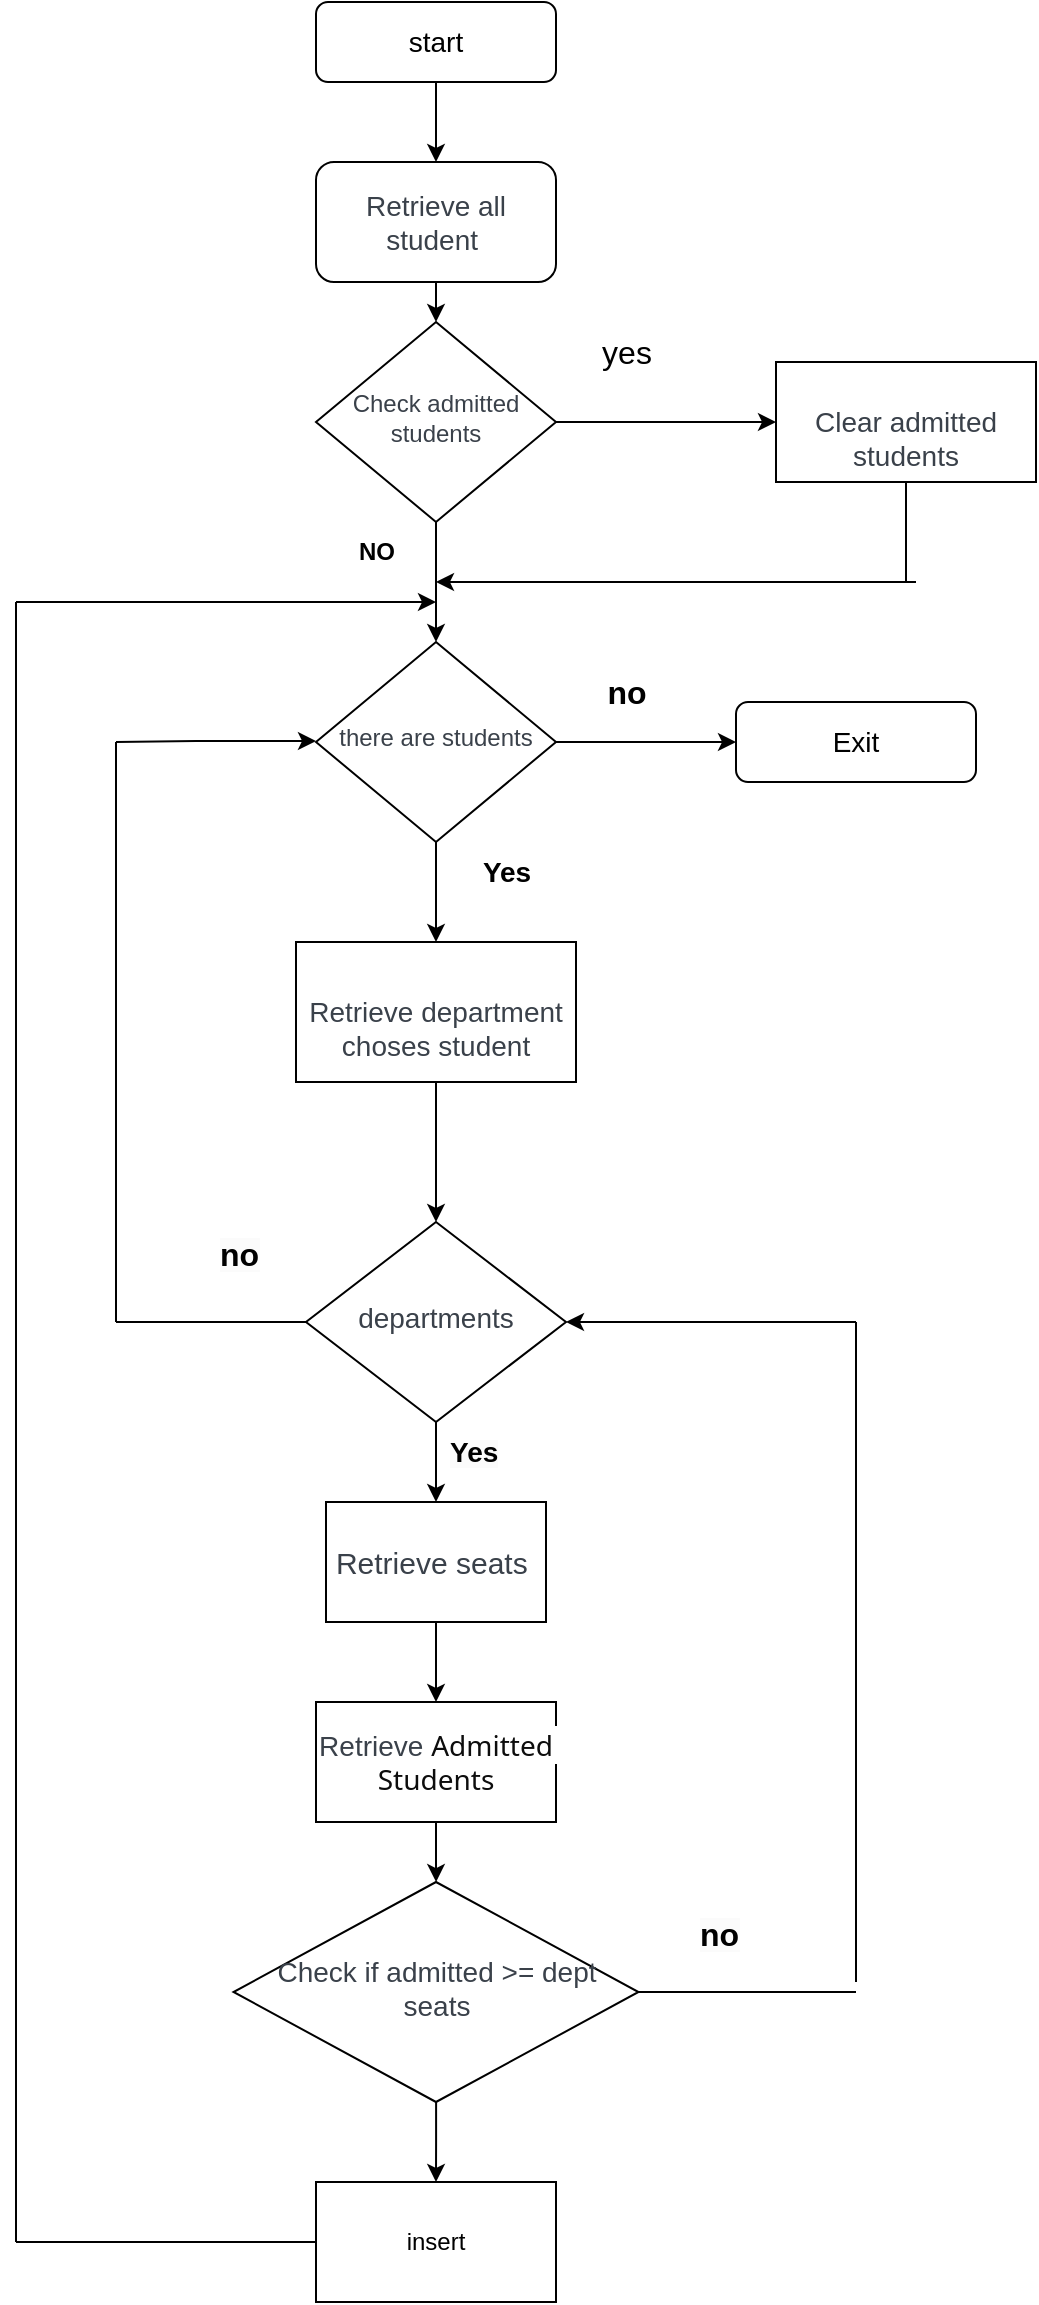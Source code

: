 <mxfile version="24.3.1" type="github">
  <diagram id="C5RBs43oDa-KdzZeNtuy" name="Page-1">
    <mxGraphModel dx="1050" dy="565" grid="1" gridSize="10" guides="1" tooltips="1" connect="1" arrows="1" fold="1" page="1" pageScale="1" pageWidth="827" pageHeight="1169" math="0" shadow="0">
      <root>
        <mxCell id="WIyWlLk6GJQsqaUBKTNV-0" />
        <mxCell id="WIyWlLk6GJQsqaUBKTNV-1" parent="WIyWlLk6GJQsqaUBKTNV-0" />
        <mxCell id="Pb0_odCe1Oxpf_yJffRR-13" style="edgeStyle=orthogonalEdgeStyle;rounded=0;orthogonalLoop=1;jettySize=auto;html=1;entryX=0.5;entryY=0;entryDx=0;entryDy=0;" edge="1" parent="WIyWlLk6GJQsqaUBKTNV-1" source="WIyWlLk6GJQsqaUBKTNV-3" target="Pb0_odCe1Oxpf_yJffRR-3">
          <mxGeometry relative="1" as="geometry" />
        </mxCell>
        <mxCell id="WIyWlLk6GJQsqaUBKTNV-3" value="&lt;font style=&quot;font-size: 14px;&quot;&gt;start&lt;/font&gt;" style="rounded=1;whiteSpace=wrap;html=1;fontSize=12;glass=0;strokeWidth=1;shadow=0;" parent="WIyWlLk6GJQsqaUBKTNV-1" vertex="1">
          <mxGeometry x="180" y="10" width="120" height="40" as="geometry" />
        </mxCell>
        <mxCell id="Pb0_odCe1Oxpf_yJffRR-63" value="" style="edgeStyle=orthogonalEdgeStyle;rounded=0;orthogonalLoop=1;jettySize=auto;html=1;" edge="1" parent="WIyWlLk6GJQsqaUBKTNV-1" source="WIyWlLk6GJQsqaUBKTNV-10" target="Pb0_odCe1Oxpf_yJffRR-14">
          <mxGeometry relative="1" as="geometry" />
        </mxCell>
        <mxCell id="Pb0_odCe1Oxpf_yJffRR-64" value="" style="edgeStyle=orthogonalEdgeStyle;rounded=0;orthogonalLoop=1;jettySize=auto;html=1;" edge="1" parent="WIyWlLk6GJQsqaUBKTNV-1" source="WIyWlLk6GJQsqaUBKTNV-10" target="Pb0_odCe1Oxpf_yJffRR-18">
          <mxGeometry relative="1" as="geometry" />
        </mxCell>
        <mxCell id="WIyWlLk6GJQsqaUBKTNV-10" value="&lt;span data-lucid-content=&quot;{&amp;quot;t&amp;quot;:&amp;quot;Check admitted students&amp;quot;,&amp;quot;m&amp;quot;:[{&amp;quot;s&amp;quot;:0,&amp;quot;n&amp;quot;:&amp;quot;c&amp;quot;,&amp;quot;v&amp;quot;:&amp;quot;#3a414aff&amp;quot;,&amp;quot;e&amp;quot;:23}]}&quot; data-lucid-type=&quot;application/vnd.lucid.text&quot;&gt;&lt;span style=&quot;color:#3a414a;&quot;&gt;Check admitted students&lt;/span&gt;&lt;/span&gt;" style="rhombus;whiteSpace=wrap;html=1;shadow=0;fontFamily=Helvetica;fontSize=12;align=center;strokeWidth=1;spacing=6;spacingTop=-4;" parent="WIyWlLk6GJQsqaUBKTNV-1" vertex="1">
          <mxGeometry x="180" y="170" width="120" height="100" as="geometry" />
        </mxCell>
        <mxCell id="Pb0_odCe1Oxpf_yJffRR-12" style="edgeStyle=orthogonalEdgeStyle;rounded=0;orthogonalLoop=1;jettySize=auto;html=1;exitX=0.5;exitY=1;exitDx=0;exitDy=0;entryX=0.5;entryY=0;entryDx=0;entryDy=0;" edge="1" parent="WIyWlLk6GJQsqaUBKTNV-1" source="Pb0_odCe1Oxpf_yJffRR-3" target="WIyWlLk6GJQsqaUBKTNV-10">
          <mxGeometry relative="1" as="geometry" />
        </mxCell>
        <UserObject label="&lt;font style=&quot;font-size: 14px;&quot;&gt;&lt;br&gt;&lt;span style=&quot;&quot; data-lucid-content=&quot;{&amp;quot;t&amp;quot;:&amp;quot;Retrieve all student data&amp;quot;,&amp;quot;m&amp;quot;:[{&amp;quot;s&amp;quot;:0,&amp;quot;n&amp;quot;:&amp;quot;c&amp;quot;,&amp;quot;v&amp;quot;:&amp;quot;#3a414aff&amp;quot;,&amp;quot;e&amp;quot;:25}]}&quot; data-lucid-type=&quot;application/vnd.lucid.text&quot;&gt;&lt;span style=&quot;color:#3a414a;&quot;&gt;Retrieve all student&amp;nbsp;&lt;/span&gt;&lt;/span&gt;&lt;/font&gt;&lt;div style=&quot;font-size: 14px;&quot;&gt;&lt;br&gt;&lt;/div&gt;" link="&#xa;&lt;span data-lucid-content=&quot;{&amp;quot;t&amp;quot;:&amp;quot;Retrieve all student data&amp;quot;,&amp;quot;m&amp;quot;:[{&amp;quot;s&amp;quot;:0,&amp;quot;n&amp;quot;:&amp;quot;c&amp;quot;,&amp;quot;v&amp;quot;:&amp;quot;#3a414aff&amp;quot;,&amp;quot;e&amp;quot;:25}]}&quot; data-lucid-type=&quot;application/vnd.lucid.text&quot;&gt;&lt;span style=&quot;color:#3a414a;&quot;&gt;Retrieve all student data&lt;/span&gt;&lt;/span&gt;&#xa;&#xa;" id="Pb0_odCe1Oxpf_yJffRR-3">
          <mxCell style="rounded=1;whiteSpace=wrap;html=1;" vertex="1" parent="WIyWlLk6GJQsqaUBKTNV-1">
            <mxGeometry x="180" y="90" width="120" height="60" as="geometry" />
          </mxCell>
        </UserObject>
        <UserObject label="&lt;font style=&quot;font-size: 14px;&quot;&gt;&lt;br&gt;&lt;span data-lucid-content=&quot;{&amp;quot;t&amp;quot;:&amp;quot;Clear admitted students&amp;quot;,&amp;quot;m&amp;quot;:[{&amp;quot;s&amp;quot;:0,&amp;quot;n&amp;quot;:&amp;quot;c&amp;quot;,&amp;quot;v&amp;quot;:&amp;quot;#3a414aff&amp;quot;,&amp;quot;e&amp;quot;:23}]}&quot; data-lucid-type=&quot;application/vnd.lucid.text&quot;&gt;&lt;span style=&quot;color:#3a414a;&quot;&gt;Clear admitted students&lt;/span&gt;&lt;/span&gt;&lt;br&gt;&lt;/font&gt;" link="&#xa;&lt;span data-lucid-content=&quot;{&amp;quot;t&amp;quot;:&amp;quot;Clear admitted students&amp;quot;,&amp;quot;m&amp;quot;:[{&amp;quot;s&amp;quot;:0,&amp;quot;n&amp;quot;:&amp;quot;c&amp;quot;,&amp;quot;v&amp;quot;:&amp;quot;#3a414aff&amp;quot;,&amp;quot;e&amp;quot;:23}]}&quot; data-lucid-type=&quot;application/vnd.lucid.text&quot;&gt;&lt;span style=&quot;color:#3a414a;&quot;&gt;Clear admitted students&lt;/span&gt;&lt;/span&gt;&#xa;&#xa;" id="Pb0_odCe1Oxpf_yJffRR-14">
          <mxCell style="rounded=0;whiteSpace=wrap;html=1;" vertex="1" parent="WIyWlLk6GJQsqaUBKTNV-1">
            <mxGeometry x="410" y="190" width="130" height="60" as="geometry" />
          </mxCell>
        </UserObject>
        <mxCell id="Pb0_odCe1Oxpf_yJffRR-16" value="&lt;font style=&quot;font-size: 16px;&quot;&gt;yes&lt;/font&gt;" style="text;html=1;align=center;verticalAlign=middle;resizable=0;points=[];autosize=1;strokeColor=none;fillColor=none;strokeWidth=10;" vertex="1" parent="WIyWlLk6GJQsqaUBKTNV-1">
          <mxGeometry x="310" y="170" width="50" height="30" as="geometry" />
        </mxCell>
        <mxCell id="Pb0_odCe1Oxpf_yJffRR-17" value="&lt;b&gt;NO&lt;/b&gt;" style="text;html=1;align=center;verticalAlign=middle;resizable=0;points=[];autosize=1;strokeColor=none;fillColor=none;" vertex="1" parent="WIyWlLk6GJQsqaUBKTNV-1">
          <mxGeometry x="190" y="270" width="40" height="30" as="geometry" />
        </mxCell>
        <mxCell id="Pb0_odCe1Oxpf_yJffRR-67" value="" style="edgeStyle=orthogonalEdgeStyle;rounded=0;orthogonalLoop=1;jettySize=auto;html=1;" edge="1" parent="WIyWlLk6GJQsqaUBKTNV-1" source="Pb0_odCe1Oxpf_yJffRR-18" target="Pb0_odCe1Oxpf_yJffRR-27">
          <mxGeometry relative="1" as="geometry" />
        </mxCell>
        <mxCell id="Pb0_odCe1Oxpf_yJffRR-91" value="" style="edgeStyle=orthogonalEdgeStyle;rounded=0;orthogonalLoop=1;jettySize=auto;html=1;" edge="1" parent="WIyWlLk6GJQsqaUBKTNV-1" source="Pb0_odCe1Oxpf_yJffRR-18" target="Pb0_odCe1Oxpf_yJffRR-88">
          <mxGeometry relative="1" as="geometry" />
        </mxCell>
        <mxCell id="Pb0_odCe1Oxpf_yJffRR-18" value="&lt;div style=&quot;text-align: left;&quot;&gt;&lt;font style=&quot;font-size: 12px;&quot; color=&quot;#3a414a&quot;&gt;there are students&lt;/font&gt;&lt;/div&gt;" style="rhombus;whiteSpace=wrap;html=1;shadow=0;fontFamily=Helvetica;fontSize=12;align=center;strokeWidth=1;spacing=6;spacingTop=-4;" vertex="1" parent="WIyWlLk6GJQsqaUBKTNV-1">
          <mxGeometry x="180" y="330" width="120" height="100" as="geometry" />
        </mxCell>
        <mxCell id="Pb0_odCe1Oxpf_yJffRR-33" value="" style="edgeStyle=orthogonalEdgeStyle;rounded=0;orthogonalLoop=1;jettySize=auto;html=1;" edge="1" parent="WIyWlLk6GJQsqaUBKTNV-1" source="Pb0_odCe1Oxpf_yJffRR-27" target="Pb0_odCe1Oxpf_yJffRR-32">
          <mxGeometry relative="1" as="geometry" />
        </mxCell>
        <mxCell id="Pb0_odCe1Oxpf_yJffRR-94" style="edgeStyle=orthogonalEdgeStyle;rounded=0;orthogonalLoop=1;jettySize=auto;html=1;exitX=0;exitY=0;exitDx=0;exitDy=0;" edge="1" parent="WIyWlLk6GJQsqaUBKTNV-1" source="Pb0_odCe1Oxpf_yJffRR-27">
          <mxGeometry relative="1" as="geometry">
            <mxPoint x="170" y="480" as="targetPoint" />
          </mxGeometry>
        </mxCell>
        <mxCell id="Pb0_odCe1Oxpf_yJffRR-27" value="&lt;font style=&quot;font-size: 14px;&quot;&gt;&lt;br&gt;&lt;span data-lucid-content=&quot;{&amp;quot;t&amp;quot;:&amp;quot;Retrieve all student data&amp;quot;,&amp;quot;m&amp;quot;:[{&amp;quot;s&amp;quot;:0,&amp;quot;n&amp;quot;:&amp;quot;c&amp;quot;,&amp;quot;v&amp;quot;:&amp;quot;#3a414aff&amp;quot;,&amp;quot;e&amp;quot;:25}]}&quot; data-lucid-type=&quot;application/vnd.lucid.text&quot;&gt;&lt;span style=&quot;color: rgb(58, 65, 74);&quot;&gt;Retrieve department choses student&lt;/span&gt;&lt;/span&gt;&lt;/font&gt;" style="rounded=0;whiteSpace=wrap;html=1;" vertex="1" parent="WIyWlLk6GJQsqaUBKTNV-1">
          <mxGeometry x="170" y="480" width="140" height="70" as="geometry" />
        </mxCell>
        <mxCell id="Pb0_odCe1Oxpf_yJffRR-29" value="&lt;font style=&quot;font-size: 16px;&quot;&gt;&lt;b&gt;no&lt;/b&gt;&lt;/font&gt;" style="text;html=1;align=center;verticalAlign=middle;resizable=0;points=[];autosize=1;strokeColor=none;fillColor=none;" vertex="1" parent="WIyWlLk6GJQsqaUBKTNV-1">
          <mxGeometry x="315" y="340" width="40" height="30" as="geometry" />
        </mxCell>
        <mxCell id="Pb0_odCe1Oxpf_yJffRR-30" value="&lt;b&gt;&lt;font style=&quot;font-size: 14px;&quot;&gt;Yes&lt;/font&gt;&lt;/b&gt;" style="text;html=1;align=center;verticalAlign=middle;resizable=0;points=[];autosize=1;strokeColor=none;fillColor=none;" vertex="1" parent="WIyWlLk6GJQsqaUBKTNV-1">
          <mxGeometry x="250" y="430" width="50" height="30" as="geometry" />
        </mxCell>
        <mxCell id="Pb0_odCe1Oxpf_yJffRR-55" value="" style="edgeStyle=orthogonalEdgeStyle;rounded=0;orthogonalLoop=1;jettySize=auto;html=1;" edge="1" parent="WIyWlLk6GJQsqaUBKTNV-1" source="Pb0_odCe1Oxpf_yJffRR-32" target="Pb0_odCe1Oxpf_yJffRR-53">
          <mxGeometry relative="1" as="geometry" />
        </mxCell>
        <mxCell id="Pb0_odCe1Oxpf_yJffRR-32" value="&lt;div style=&quot;text-align: left;&quot;&gt;&lt;font style=&quot;font-size: 14px;&quot; color=&quot;#3a414a&quot;&gt;departments&lt;/font&gt;&lt;/div&gt;" style="rhombus;whiteSpace=wrap;html=1;shadow=0;fontFamily=Helvetica;fontSize=12;align=center;strokeWidth=1;spacing=6;spacingTop=-4;" vertex="1" parent="WIyWlLk6GJQsqaUBKTNV-1">
          <mxGeometry x="175" y="620" width="130" height="100" as="geometry" />
        </mxCell>
        <mxCell id="Pb0_odCe1Oxpf_yJffRR-47" value="" style="endArrow=none;html=1;rounded=0;exitX=0;exitY=0.5;exitDx=0;exitDy=0;" edge="1" parent="WIyWlLk6GJQsqaUBKTNV-1" source="Pb0_odCe1Oxpf_yJffRR-32">
          <mxGeometry width="50" height="50" relative="1" as="geometry">
            <mxPoint x="470" y="690" as="sourcePoint" />
            <mxPoint x="80" y="670" as="targetPoint" />
            <Array as="points" />
          </mxGeometry>
        </mxCell>
        <mxCell id="Pb0_odCe1Oxpf_yJffRR-48" value="" style="endArrow=none;html=1;rounded=0;" edge="1" parent="WIyWlLk6GJQsqaUBKTNV-1">
          <mxGeometry width="50" height="50" relative="1" as="geometry">
            <mxPoint x="80" y="670" as="sourcePoint" />
            <mxPoint x="80" y="380" as="targetPoint" />
          </mxGeometry>
        </mxCell>
        <mxCell id="Pb0_odCe1Oxpf_yJffRR-49" value="" style="endArrow=classic;html=1;rounded=0;" edge="1" parent="WIyWlLk6GJQsqaUBKTNV-1">
          <mxGeometry width="50" height="50" relative="1" as="geometry">
            <mxPoint x="80" y="380" as="sourcePoint" />
            <mxPoint x="180" y="379.5" as="targetPoint" />
            <Array as="points">
              <mxPoint x="120" y="379.5" />
            </Array>
          </mxGeometry>
        </mxCell>
        <mxCell id="Pb0_odCe1Oxpf_yJffRR-50" value="&lt;b style=&quot;forced-color-adjust: none; color: rgb(0, 0, 0); font-family: Helvetica; font-size: 16px; font-style: normal; font-variant-ligatures: normal; font-variant-caps: normal; letter-spacing: normal; orphans: 2; text-align: center; text-indent: 0px; text-transform: none; widows: 2; word-spacing: 0px; -webkit-text-stroke-width: 0px; white-space: nowrap; background-color: rgb(251, 251, 251); text-decoration-thickness: initial; text-decoration-style: initial; text-decoration-color: initial;&quot;&gt;no&lt;/b&gt;" style="text;whiteSpace=wrap;html=1;" vertex="1" parent="WIyWlLk6GJQsqaUBKTNV-1">
          <mxGeometry x="130" y="620" width="30" height="40" as="geometry" />
        </mxCell>
        <mxCell id="Pb0_odCe1Oxpf_yJffRR-61" value="" style="edgeStyle=orthogonalEdgeStyle;rounded=0;orthogonalLoop=1;jettySize=auto;html=1;" edge="1" parent="WIyWlLk6GJQsqaUBKTNV-1" source="Pb0_odCe1Oxpf_yJffRR-53" target="Pb0_odCe1Oxpf_yJffRR-60">
          <mxGeometry relative="1" as="geometry" />
        </mxCell>
        <mxCell id="Pb0_odCe1Oxpf_yJffRR-53" value="&lt;font style=&quot;font-size: 15px;&quot;&gt;&lt;br&gt;&lt;span data-lucid-content=&quot;{&amp;quot;t&amp;quot;:&amp;quot;Retrieve all student data&amp;quot;,&amp;quot;m&amp;quot;:[{&amp;quot;s&amp;quot;:0,&amp;quot;n&amp;quot;:&amp;quot;c&amp;quot;,&amp;quot;v&amp;quot;:&amp;quot;#3a414aff&amp;quot;,&amp;quot;e&amp;quot;:25}]}&quot; data-lucid-type=&quot;application/vnd.lucid.text&quot;&gt;&lt;span style=&quot;color: rgb(58, 65, 74);&quot;&gt;Retrieve &lt;font style=&quot;font-size: 15px;&quot;&gt;seats&amp;nbsp;&lt;/font&gt;&lt;/span&gt;&lt;/span&gt;&lt;/font&gt;&lt;div style=&quot;font-size: 15px;&quot;&gt;&lt;span data-lucid-content=&quot;{&amp;quot;t&amp;quot;:&amp;quot;Retrieve all student data&amp;quot;,&amp;quot;m&amp;quot;:[{&amp;quot;s&amp;quot;:0,&amp;quot;n&amp;quot;:&amp;quot;c&amp;quot;,&amp;quot;v&amp;quot;:&amp;quot;#3a414aff&amp;quot;,&amp;quot;e&amp;quot;:25}]}&quot; data-lucid-type=&quot;application/vnd.lucid.text&quot;&gt;&lt;span style=&quot;color: rgb(58, 65, 74);&quot;&gt;&lt;br&gt;&lt;/span&gt;&lt;/span&gt;&lt;/div&gt;" style="rounded=0;whiteSpace=wrap;html=1;" vertex="1" parent="WIyWlLk6GJQsqaUBKTNV-1">
          <mxGeometry x="185" y="760" width="110" height="60" as="geometry" />
        </mxCell>
        <mxCell id="Pb0_odCe1Oxpf_yJffRR-56" value="&lt;b style=&quot;forced-color-adjust: none; color: rgb(0, 0, 0); font-family: Helvetica; font-size: 12px; font-style: normal; font-variant-ligatures: normal; font-variant-caps: normal; letter-spacing: normal; orphans: 2; text-align: center; text-indent: 0px; text-transform: none; widows: 2; word-spacing: 0px; -webkit-text-stroke-width: 0px; white-space: nowrap; background-color: rgb(251, 251, 251); text-decoration-thickness: initial; text-decoration-style: initial; text-decoration-color: initial;&quot;&gt;&lt;font style=&quot;forced-color-adjust: none; font-size: 14px;&quot;&gt;Yes&lt;/font&gt;&lt;/b&gt;" style="text;whiteSpace=wrap;html=1;" vertex="1" parent="WIyWlLk6GJQsqaUBKTNV-1">
          <mxGeometry x="245" y="720" width="60" height="40" as="geometry" />
        </mxCell>
        <mxCell id="Pb0_odCe1Oxpf_yJffRR-70" value="" style="edgeStyle=orthogonalEdgeStyle;rounded=0;orthogonalLoop=1;jettySize=auto;html=1;" edge="1" parent="WIyWlLk6GJQsqaUBKTNV-1" source="Pb0_odCe1Oxpf_yJffRR-60" target="Pb0_odCe1Oxpf_yJffRR-69">
          <mxGeometry relative="1" as="geometry" />
        </mxCell>
        <mxCell id="Pb0_odCe1Oxpf_yJffRR-60" value="&lt;font style=&quot;font-size: 14px;&quot;&gt;&lt;font style=&quot;font-size: 14px;&quot;&gt;&lt;br&gt;&lt;span style=&quot;&quot; data-lucid-content=&quot;{&amp;quot;t&amp;quot;:&amp;quot;Retrieve all student data&amp;quot;,&amp;quot;m&amp;quot;:[{&amp;quot;s&amp;quot;:0,&amp;quot;n&amp;quot;:&amp;quot;c&amp;quot;,&amp;quot;v&amp;quot;:&amp;quot;#3a414aff&amp;quot;,&amp;quot;e&amp;quot;:25}]}&quot; data-lucid-type=&quot;application/vnd.lucid.text&quot;&gt;&lt;span style=&quot;color: rgb(58, 65, 74);&quot;&gt;&lt;font style=&quot;font-size: 14px;&quot;&gt;Retrieve&amp;nbsp;&lt;/font&gt;&lt;/span&gt;&lt;/span&gt;&lt;/font&gt;&lt;span style=&quot;color: rgb(13, 13, 13); font-family: Söhne, ui-sans-serif, system-ui, -apple-system, &amp;quot;Segoe UI&amp;quot;, Roboto, Ubuntu, Cantarell, &amp;quot;Noto Sans&amp;quot;, sans-serif, &amp;quot;Helvetica Neue&amp;quot;, Arial, &amp;quot;Apple Color Emoji&amp;quot;, &amp;quot;Segoe UI Emoji&amp;quot;, &amp;quot;Segoe UI Symbol&amp;quot;, &amp;quot;Noto Color Emoji&amp;quot;; text-align: start; white-space-collapse: preserve; background-color: rgb(255, 255, 255);&quot;&gt;&lt;font style=&quot;font-size: 14px;&quot;&gt;Admitted Students&lt;/font&gt;&lt;/span&gt;&lt;/font&gt;&lt;div style=&quot;font-size: 14px;&quot;&gt;&lt;span data-lucid-content=&quot;{&amp;quot;t&amp;quot;:&amp;quot;Retrieve all student data&amp;quot;,&amp;quot;m&amp;quot;:[{&amp;quot;s&amp;quot;:0,&amp;quot;n&amp;quot;:&amp;quot;c&amp;quot;,&amp;quot;v&amp;quot;:&amp;quot;#3a414aff&amp;quot;,&amp;quot;e&amp;quot;:25}]}&quot; data-lucid-type=&quot;application/vnd.lucid.text&quot;&gt;&lt;span style=&quot;color: rgb(58, 65, 74);&quot;&gt;&lt;br&gt;&lt;/span&gt;&lt;/span&gt;&lt;/div&gt;" style="rounded=0;whiteSpace=wrap;html=1;" vertex="1" parent="WIyWlLk6GJQsqaUBKTNV-1">
          <mxGeometry x="180" y="860" width="120" height="60" as="geometry" />
        </mxCell>
        <mxCell id="Pb0_odCe1Oxpf_yJffRR-79" value="" style="edgeStyle=orthogonalEdgeStyle;rounded=0;orthogonalLoop=1;jettySize=auto;html=1;" edge="1" parent="WIyWlLk6GJQsqaUBKTNV-1" source="Pb0_odCe1Oxpf_yJffRR-69" target="Pb0_odCe1Oxpf_yJffRR-78">
          <mxGeometry relative="1" as="geometry" />
        </mxCell>
        <mxCell id="Pb0_odCe1Oxpf_yJffRR-69" value="&lt;span data-lucid-content=&quot;{&amp;quot;t&amp;quot;:&amp;quot;Check if admitted &gt;= dept seats&amp;quot;,&amp;quot;m&amp;quot;:[{&amp;quot;s&amp;quot;:0,&amp;quot;n&amp;quot;:&amp;quot;c&amp;quot;,&amp;quot;v&amp;quot;:&amp;quot;#3a414aff&amp;quot;,&amp;quot;e&amp;quot;:31}]}&quot; data-lucid-type=&quot;application/vnd.lucid.text&quot;&gt;&lt;span style=&quot;color:#3a414a;&quot;&gt;&lt;font style=&quot;font-size: 14px;&quot;&gt;Check if admitted &amp;gt;= dept seats&lt;/font&gt;&lt;/span&gt;&lt;/span&gt;" style="rhombus;whiteSpace=wrap;html=1;shadow=0;fontFamily=Helvetica;fontSize=12;align=center;strokeWidth=1;spacing=6;spacingTop=-4;" vertex="1" parent="WIyWlLk6GJQsqaUBKTNV-1">
          <mxGeometry x="138.75" y="950" width="202.5" height="110" as="geometry" />
        </mxCell>
        <mxCell id="Pb0_odCe1Oxpf_yJffRR-74" value="" style="endArrow=none;html=1;rounded=0;exitX=1;exitY=0.5;exitDx=0;exitDy=0;" edge="1" parent="WIyWlLk6GJQsqaUBKTNV-1" source="Pb0_odCe1Oxpf_yJffRR-69">
          <mxGeometry width="50" height="50" relative="1" as="geometry">
            <mxPoint x="340" y="1050" as="sourcePoint" />
            <mxPoint x="450" y="1005" as="targetPoint" />
          </mxGeometry>
        </mxCell>
        <mxCell id="Pb0_odCe1Oxpf_yJffRR-75" value="" style="endArrow=none;html=1;rounded=0;" edge="1" parent="WIyWlLk6GJQsqaUBKTNV-1">
          <mxGeometry width="50" height="50" relative="1" as="geometry">
            <mxPoint x="450" y="1000" as="sourcePoint" />
            <mxPoint x="450" y="670" as="targetPoint" />
          </mxGeometry>
        </mxCell>
        <mxCell id="Pb0_odCe1Oxpf_yJffRR-76" value="" style="endArrow=classic;html=1;rounded=0;entryX=1;entryY=0.5;entryDx=0;entryDy=0;" edge="1" parent="WIyWlLk6GJQsqaUBKTNV-1" target="Pb0_odCe1Oxpf_yJffRR-32">
          <mxGeometry width="50" height="50" relative="1" as="geometry">
            <mxPoint x="450" y="670" as="sourcePoint" />
            <mxPoint x="464" y="620" as="targetPoint" />
          </mxGeometry>
        </mxCell>
        <mxCell id="Pb0_odCe1Oxpf_yJffRR-77" value="&lt;b style=&quot;forced-color-adjust: none; color: rgb(0, 0, 0); font-family: Helvetica; font-style: normal; font-variant-ligatures: normal; font-variant-caps: normal; letter-spacing: normal; orphans: 2; text-indent: 0px; text-transform: none; widows: 2; word-spacing: 0px; -webkit-text-stroke-width: 0px; white-space: nowrap; text-decoration-thickness: initial; text-decoration-style: initial; text-decoration-color: initial; font-size: 16px; text-align: center; background-color: rgb(251, 251, 251);&quot;&gt;no&lt;/b&gt;" style="text;whiteSpace=wrap;html=1;" vertex="1" parent="WIyWlLk6GJQsqaUBKTNV-1">
          <mxGeometry x="370" y="960" width="50" height="40" as="geometry" />
        </mxCell>
        <mxCell id="Pb0_odCe1Oxpf_yJffRR-78" value="insert" style="rounded=0;whiteSpace=wrap;html=1;" vertex="1" parent="WIyWlLk6GJQsqaUBKTNV-1">
          <mxGeometry x="180" y="1100" width="120" height="60" as="geometry" />
        </mxCell>
        <mxCell id="Pb0_odCe1Oxpf_yJffRR-82" value="" style="endArrow=none;html=1;rounded=0;entryX=0;entryY=0.5;entryDx=0;entryDy=0;" edge="1" parent="WIyWlLk6GJQsqaUBKTNV-1" target="Pb0_odCe1Oxpf_yJffRR-78">
          <mxGeometry width="50" height="50" relative="1" as="geometry">
            <mxPoint x="30" y="1130" as="sourcePoint" />
            <mxPoint x="520" y="990" as="targetPoint" />
            <Array as="points" />
          </mxGeometry>
        </mxCell>
        <mxCell id="Pb0_odCe1Oxpf_yJffRR-83" value="" style="endArrow=none;html=1;rounded=0;" edge="1" parent="WIyWlLk6GJQsqaUBKTNV-1">
          <mxGeometry width="50" height="50" relative="1" as="geometry">
            <mxPoint x="30" y="1130" as="sourcePoint" />
            <mxPoint x="30" y="310" as="targetPoint" />
          </mxGeometry>
        </mxCell>
        <mxCell id="Pb0_odCe1Oxpf_yJffRR-84" value="" style="endArrow=classic;html=1;rounded=0;" edge="1" parent="WIyWlLk6GJQsqaUBKTNV-1">
          <mxGeometry width="50" height="50" relative="1" as="geometry">
            <mxPoint x="30" y="310" as="sourcePoint" />
            <mxPoint x="240" y="310" as="targetPoint" />
          </mxGeometry>
        </mxCell>
        <mxCell id="Pb0_odCe1Oxpf_yJffRR-88" value="&lt;font style=&quot;font-size: 14px;&quot;&gt;Exit&lt;/font&gt;" style="rounded=1;whiteSpace=wrap;html=1;fontSize=12;glass=0;strokeWidth=1;shadow=0;" vertex="1" parent="WIyWlLk6GJQsqaUBKTNV-1">
          <mxGeometry x="390" y="360" width="120" height="40" as="geometry" />
        </mxCell>
        <mxCell id="Pb0_odCe1Oxpf_yJffRR-92" value="" style="endArrow=none;html=1;rounded=0;exitX=0.5;exitY=1;exitDx=0;exitDy=0;" edge="1" parent="WIyWlLk6GJQsqaUBKTNV-1" source="Pb0_odCe1Oxpf_yJffRR-14">
          <mxGeometry width="50" height="50" relative="1" as="geometry">
            <mxPoint x="460" y="260" as="sourcePoint" />
            <mxPoint x="475" y="300" as="targetPoint" />
            <Array as="points" />
          </mxGeometry>
        </mxCell>
        <mxCell id="Pb0_odCe1Oxpf_yJffRR-93" value="" style="endArrow=classic;html=1;rounded=0;" edge="1" parent="WIyWlLk6GJQsqaUBKTNV-1">
          <mxGeometry width="50" height="50" relative="1" as="geometry">
            <mxPoint x="480" y="300" as="sourcePoint" />
            <mxPoint x="240" y="300" as="targetPoint" />
          </mxGeometry>
        </mxCell>
      </root>
    </mxGraphModel>
  </diagram>
</mxfile>
